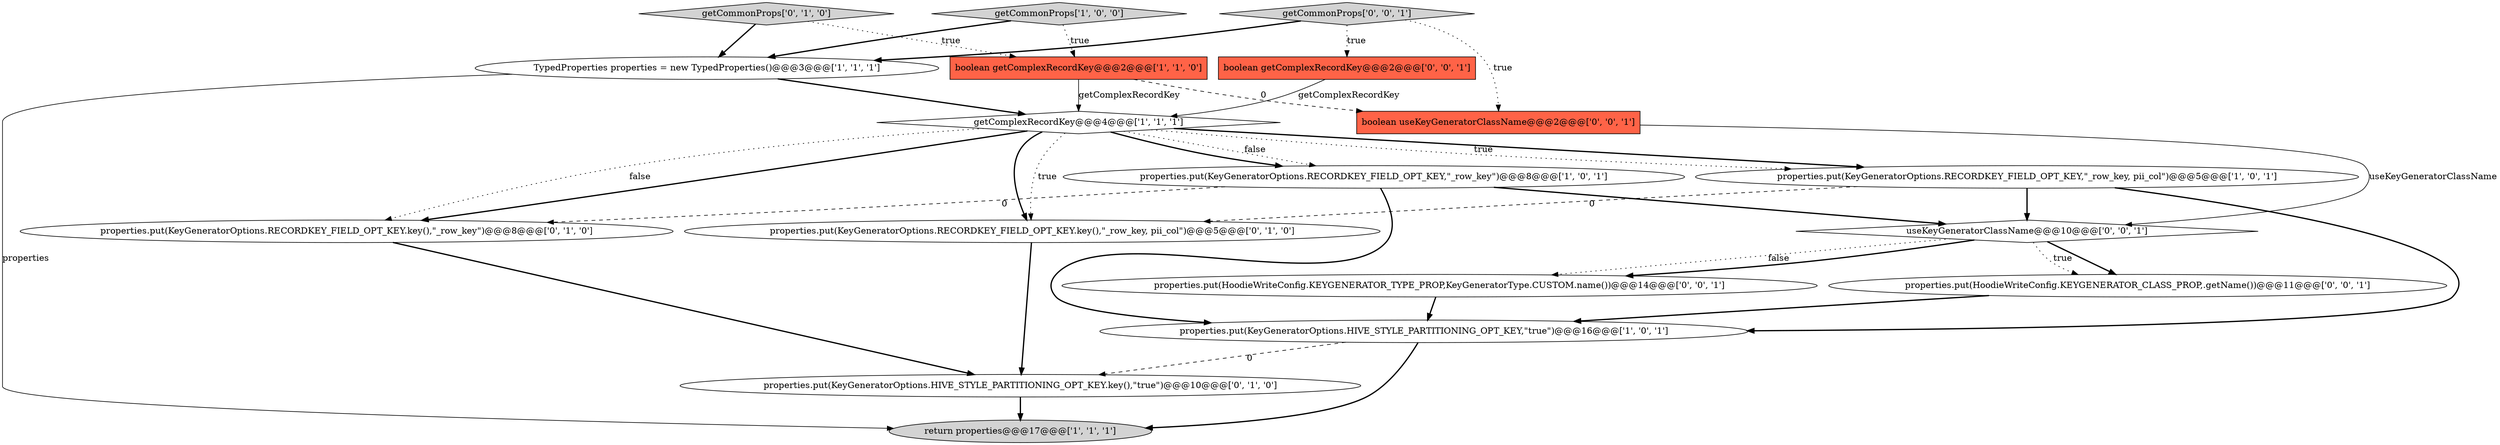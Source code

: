 digraph {
13 [style = filled, label = "boolean useKeyGeneratorClassName@@@2@@@['0', '0', '1']", fillcolor = tomato, shape = box image = "AAA0AAABBB3BBB"];
15 [style = filled, label = "properties.put(HoodieWriteConfig.KEYGENERATOR_TYPE_PROP,KeyGeneratorType.CUSTOM.name())@@@14@@@['0', '0', '1']", fillcolor = white, shape = ellipse image = "AAA0AAABBB3BBB"];
9 [style = filled, label = "getCommonProps['0', '1', '0']", fillcolor = lightgray, shape = diamond image = "AAA0AAABBB2BBB"];
17 [style = filled, label = "getCommonProps['0', '0', '1']", fillcolor = lightgray, shape = diamond image = "AAA0AAABBB3BBB"];
12 [style = filled, label = "boolean getComplexRecordKey@@@2@@@['0', '0', '1']", fillcolor = tomato, shape = box image = "AAA0AAABBB3BBB"];
6 [style = filled, label = "properties.put(KeyGeneratorOptions.RECORDKEY_FIELD_OPT_KEY,\"_row_key\")@@@8@@@['1', '0', '1']", fillcolor = white, shape = ellipse image = "AAA0AAABBB1BBB"];
11 [style = filled, label = "properties.put(KeyGeneratorOptions.RECORDKEY_FIELD_OPT_KEY.key(),\"_row_key\")@@@8@@@['0', '1', '0']", fillcolor = white, shape = ellipse image = "AAA1AAABBB2BBB"];
2 [style = filled, label = "getCommonProps['1', '0', '0']", fillcolor = lightgray, shape = diamond image = "AAA0AAABBB1BBB"];
8 [style = filled, label = "properties.put(KeyGeneratorOptions.HIVE_STYLE_PARTITIONING_OPT_KEY.key(),\"true\")@@@10@@@['0', '1', '0']", fillcolor = white, shape = ellipse image = "AAA1AAABBB2BBB"];
14 [style = filled, label = "useKeyGeneratorClassName@@@10@@@['0', '0', '1']", fillcolor = white, shape = diamond image = "AAA0AAABBB3BBB"];
16 [style = filled, label = "properties.put(HoodieWriteConfig.KEYGENERATOR_CLASS_PROP,.getName())@@@11@@@['0', '0', '1']", fillcolor = white, shape = ellipse image = "AAA0AAABBB3BBB"];
0 [style = filled, label = "boolean getComplexRecordKey@@@2@@@['1', '1', '0']", fillcolor = tomato, shape = box image = "AAA0AAABBB1BBB"];
4 [style = filled, label = "TypedProperties properties = new TypedProperties()@@@3@@@['1', '1', '1']", fillcolor = white, shape = ellipse image = "AAA0AAABBB1BBB"];
7 [style = filled, label = "properties.put(KeyGeneratorOptions.HIVE_STYLE_PARTITIONING_OPT_KEY,\"true\")@@@16@@@['1', '0', '1']", fillcolor = white, shape = ellipse image = "AAA0AAABBB1BBB"];
3 [style = filled, label = "getComplexRecordKey@@@4@@@['1', '1', '1']", fillcolor = white, shape = diamond image = "AAA0AAABBB1BBB"];
1 [style = filled, label = "return properties@@@17@@@['1', '1', '1']", fillcolor = lightgray, shape = ellipse image = "AAA0AAABBB1BBB"];
10 [style = filled, label = "properties.put(KeyGeneratorOptions.RECORDKEY_FIELD_OPT_KEY.key(),\"_row_key, pii_col\")@@@5@@@['0', '1', '0']", fillcolor = white, shape = ellipse image = "AAA1AAABBB2BBB"];
5 [style = filled, label = "properties.put(KeyGeneratorOptions.RECORDKEY_FIELD_OPT_KEY,\"_row_key, pii_col\")@@@5@@@['1', '0', '1']", fillcolor = white, shape = ellipse image = "AAA0AAABBB1BBB"];
0->3 [style = solid, label="getComplexRecordKey"];
5->14 [style = bold, label=""];
3->10 [style = bold, label=""];
3->11 [style = bold, label=""];
2->4 [style = bold, label=""];
14->16 [style = bold, label=""];
9->4 [style = bold, label=""];
4->1 [style = solid, label="properties"];
9->0 [style = dotted, label="true"];
13->14 [style = solid, label="useKeyGeneratorClassName"];
7->8 [style = dashed, label="0"];
3->6 [style = dotted, label="false"];
10->8 [style = bold, label=""];
14->16 [style = dotted, label="true"];
17->13 [style = dotted, label="true"];
14->15 [style = dotted, label="false"];
3->11 [style = dotted, label="false"];
15->7 [style = bold, label=""];
3->5 [style = bold, label=""];
0->13 [style = dashed, label="0"];
3->6 [style = bold, label=""];
8->1 [style = bold, label=""];
17->4 [style = bold, label=""];
3->10 [style = dotted, label="true"];
17->12 [style = dotted, label="true"];
6->14 [style = bold, label=""];
11->8 [style = bold, label=""];
5->10 [style = dashed, label="0"];
16->7 [style = bold, label=""];
7->1 [style = bold, label=""];
2->0 [style = dotted, label="true"];
6->11 [style = dashed, label="0"];
6->7 [style = bold, label=""];
14->15 [style = bold, label=""];
3->5 [style = dotted, label="true"];
12->3 [style = solid, label="getComplexRecordKey"];
4->3 [style = bold, label=""];
5->7 [style = bold, label=""];
}
